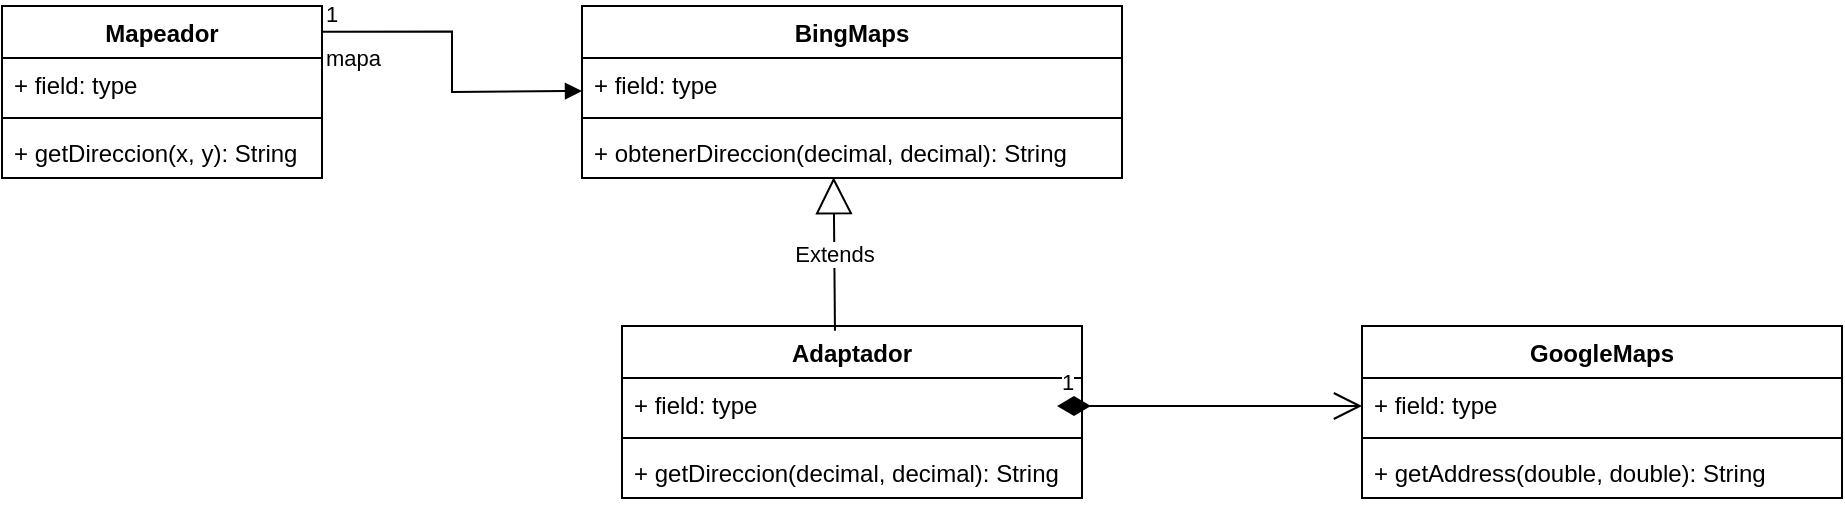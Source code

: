 <mxfile version="22.0.2" type="device">
  <diagram id="C5RBs43oDa-KdzZeNtuy" name="Page-1">
    <mxGraphModel dx="2103" dy="606" grid="1" gridSize="10" guides="1" tooltips="1" connect="1" arrows="1" fold="1" page="1" pageScale="1" pageWidth="827" pageHeight="1169" math="0" shadow="0">
      <root>
        <mxCell id="WIyWlLk6GJQsqaUBKTNV-0" />
        <mxCell id="WIyWlLk6GJQsqaUBKTNV-1" parent="WIyWlLk6GJQsqaUBKTNV-0" />
        <mxCell id="iLkkz8rjOWhzvLj6e_wv-0" value="BingMaps" style="swimlane;fontStyle=1;align=center;verticalAlign=top;childLayout=stackLayout;horizontal=1;startSize=26;horizontalStack=0;resizeParent=1;resizeParentMax=0;resizeLast=0;collapsible=1;marginBottom=0;whiteSpace=wrap;html=1;" parent="WIyWlLk6GJQsqaUBKTNV-1" vertex="1">
          <mxGeometry x="150" y="160" width="270" height="86" as="geometry" />
        </mxCell>
        <mxCell id="iLkkz8rjOWhzvLj6e_wv-1" value="+ field: type" style="text;strokeColor=none;fillColor=none;align=left;verticalAlign=top;spacingLeft=4;spacingRight=4;overflow=hidden;rotatable=0;points=[[0,0.5],[1,0.5]];portConstraint=eastwest;whiteSpace=wrap;html=1;" parent="iLkkz8rjOWhzvLj6e_wv-0" vertex="1">
          <mxGeometry y="26" width="270" height="26" as="geometry" />
        </mxCell>
        <mxCell id="iLkkz8rjOWhzvLj6e_wv-2" value="" style="line;strokeWidth=1;fillColor=none;align=left;verticalAlign=middle;spacingTop=-1;spacingLeft=3;spacingRight=3;rotatable=0;labelPosition=right;points=[];portConstraint=eastwest;strokeColor=inherit;" parent="iLkkz8rjOWhzvLj6e_wv-0" vertex="1">
          <mxGeometry y="52" width="270" height="8" as="geometry" />
        </mxCell>
        <mxCell id="iLkkz8rjOWhzvLj6e_wv-3" value="+ obtenerDireccion(decimal, decimal): String" style="text;strokeColor=none;fillColor=none;align=left;verticalAlign=top;spacingLeft=4;spacingRight=4;overflow=hidden;rotatable=0;points=[[0,0.5],[1,0.5]];portConstraint=eastwest;whiteSpace=wrap;html=1;" parent="iLkkz8rjOWhzvLj6e_wv-0" vertex="1">
          <mxGeometry y="60" width="270" height="26" as="geometry" />
        </mxCell>
        <mxCell id="iLkkz8rjOWhzvLj6e_wv-4" value="Mapeador" style="swimlane;fontStyle=1;align=center;verticalAlign=top;childLayout=stackLayout;horizontal=1;startSize=26;horizontalStack=0;resizeParent=1;resizeParentMax=0;resizeLast=0;collapsible=1;marginBottom=0;whiteSpace=wrap;html=1;" parent="WIyWlLk6GJQsqaUBKTNV-1" vertex="1">
          <mxGeometry x="-140" y="160" width="160" height="86" as="geometry" />
        </mxCell>
        <mxCell id="iLkkz8rjOWhzvLj6e_wv-5" value="+ field: type" style="text;strokeColor=none;fillColor=none;align=left;verticalAlign=top;spacingLeft=4;spacingRight=4;overflow=hidden;rotatable=0;points=[[0,0.5],[1,0.5]];portConstraint=eastwest;whiteSpace=wrap;html=1;" parent="iLkkz8rjOWhzvLj6e_wv-4" vertex="1">
          <mxGeometry y="26" width="160" height="26" as="geometry" />
        </mxCell>
        <mxCell id="iLkkz8rjOWhzvLj6e_wv-6" value="" style="line;strokeWidth=1;fillColor=none;align=left;verticalAlign=middle;spacingTop=-1;spacingLeft=3;spacingRight=3;rotatable=0;labelPosition=right;points=[];portConstraint=eastwest;strokeColor=inherit;" parent="iLkkz8rjOWhzvLj6e_wv-4" vertex="1">
          <mxGeometry y="52" width="160" height="8" as="geometry" />
        </mxCell>
        <mxCell id="iLkkz8rjOWhzvLj6e_wv-7" value="+ getDireccion(x, y): String" style="text;strokeColor=none;fillColor=none;align=left;verticalAlign=top;spacingLeft=4;spacingRight=4;overflow=hidden;rotatable=0;points=[[0,0.5],[1,0.5]];portConstraint=eastwest;whiteSpace=wrap;html=1;" parent="iLkkz8rjOWhzvLj6e_wv-4" vertex="1">
          <mxGeometry y="60" width="160" height="26" as="geometry" />
        </mxCell>
        <mxCell id="iLkkz8rjOWhzvLj6e_wv-8" value="GoogleMaps" style="swimlane;fontStyle=1;align=center;verticalAlign=top;childLayout=stackLayout;horizontal=1;startSize=26;horizontalStack=0;resizeParent=1;resizeParentMax=0;resizeLast=0;collapsible=1;marginBottom=0;whiteSpace=wrap;html=1;" parent="WIyWlLk6GJQsqaUBKTNV-1" vertex="1">
          <mxGeometry x="540" y="320" width="240" height="86" as="geometry" />
        </mxCell>
        <mxCell id="iLkkz8rjOWhzvLj6e_wv-9" value="+ field: type" style="text;strokeColor=none;fillColor=none;align=left;verticalAlign=top;spacingLeft=4;spacingRight=4;overflow=hidden;rotatable=0;points=[[0,0.5],[1,0.5]];portConstraint=eastwest;whiteSpace=wrap;html=1;" parent="iLkkz8rjOWhzvLj6e_wv-8" vertex="1">
          <mxGeometry y="26" width="240" height="26" as="geometry" />
        </mxCell>
        <mxCell id="iLkkz8rjOWhzvLj6e_wv-10" value="" style="line;strokeWidth=1;fillColor=none;align=left;verticalAlign=middle;spacingTop=-1;spacingLeft=3;spacingRight=3;rotatable=0;labelPosition=right;points=[];portConstraint=eastwest;strokeColor=inherit;" parent="iLkkz8rjOWhzvLj6e_wv-8" vertex="1">
          <mxGeometry y="52" width="240" height="8" as="geometry" />
        </mxCell>
        <mxCell id="iLkkz8rjOWhzvLj6e_wv-11" value="+ getAddress(double, double): String" style="text;strokeColor=none;fillColor=none;align=left;verticalAlign=top;spacingLeft=4;spacingRight=4;overflow=hidden;rotatable=0;points=[[0,0.5],[1,0.5]];portConstraint=eastwest;whiteSpace=wrap;html=1;" parent="iLkkz8rjOWhzvLj6e_wv-8" vertex="1">
          <mxGeometry y="60" width="240" height="26" as="geometry" />
        </mxCell>
        <mxCell id="iLkkz8rjOWhzvLj6e_wv-12" value="Adaptador" style="swimlane;fontStyle=1;align=center;verticalAlign=top;childLayout=stackLayout;horizontal=1;startSize=26;horizontalStack=0;resizeParent=1;resizeParentMax=0;resizeLast=0;collapsible=1;marginBottom=0;whiteSpace=wrap;html=1;" parent="WIyWlLk6GJQsqaUBKTNV-1" vertex="1">
          <mxGeometry x="170" y="320" width="230" height="86" as="geometry" />
        </mxCell>
        <mxCell id="iLkkz8rjOWhzvLj6e_wv-13" value="+ field: type" style="text;strokeColor=none;fillColor=none;align=left;verticalAlign=top;spacingLeft=4;spacingRight=4;overflow=hidden;rotatable=0;points=[[0,0.5],[1,0.5]];portConstraint=eastwest;whiteSpace=wrap;html=1;" parent="iLkkz8rjOWhzvLj6e_wv-12" vertex="1">
          <mxGeometry y="26" width="230" height="26" as="geometry" />
        </mxCell>
        <mxCell id="iLkkz8rjOWhzvLj6e_wv-14" value="" style="line;strokeWidth=1;fillColor=none;align=left;verticalAlign=middle;spacingTop=-1;spacingLeft=3;spacingRight=3;rotatable=0;labelPosition=right;points=[];portConstraint=eastwest;strokeColor=inherit;" parent="iLkkz8rjOWhzvLj6e_wv-12" vertex="1">
          <mxGeometry y="52" width="230" height="8" as="geometry" />
        </mxCell>
        <mxCell id="iLkkz8rjOWhzvLj6e_wv-15" value="+ getDireccion(decimal, decimal): String" style="text;strokeColor=none;fillColor=none;align=left;verticalAlign=top;spacingLeft=4;spacingRight=4;overflow=hidden;rotatable=0;points=[[0,0.5],[1,0.5]];portConstraint=eastwest;whiteSpace=wrap;html=1;" parent="iLkkz8rjOWhzvLj6e_wv-12" vertex="1">
          <mxGeometry y="60" width="230" height="26" as="geometry" />
        </mxCell>
        <mxCell id="iLkkz8rjOWhzvLj6e_wv-16" value="mapa" style="endArrow=block;endFill=1;html=1;edgeStyle=orthogonalEdgeStyle;align=left;verticalAlign=top;rounded=0;exitX=0.999;exitY=0.149;exitDx=0;exitDy=0;exitPerimeter=0;" parent="WIyWlLk6GJQsqaUBKTNV-1" source="iLkkz8rjOWhzvLj6e_wv-4" edge="1">
          <mxGeometry x="-1" relative="1" as="geometry">
            <mxPoint x="40" y="203" as="sourcePoint" />
            <mxPoint x="150" y="202.5" as="targetPoint" />
          </mxGeometry>
        </mxCell>
        <mxCell id="iLkkz8rjOWhzvLj6e_wv-17" value="1" style="edgeLabel;resizable=0;html=1;align=left;verticalAlign=bottom;" parent="iLkkz8rjOWhzvLj6e_wv-16" connectable="0" vertex="1">
          <mxGeometry x="-1" relative="1" as="geometry" />
        </mxCell>
        <mxCell id="iLkkz8rjOWhzvLj6e_wv-19" value="Extends" style="endArrow=block;endSize=16;endFill=0;html=1;rounded=0;entryX=0.466;entryY=0.985;entryDx=0;entryDy=0;entryPerimeter=0;exitX=0.463;exitY=0.028;exitDx=0;exitDy=0;exitPerimeter=0;" parent="WIyWlLk6GJQsqaUBKTNV-1" source="iLkkz8rjOWhzvLj6e_wv-12" target="iLkkz8rjOWhzvLj6e_wv-3" edge="1">
          <mxGeometry width="160" relative="1" as="geometry">
            <mxPoint x="380" y="320" as="sourcePoint" />
            <mxPoint x="540" y="320" as="targetPoint" />
          </mxGeometry>
        </mxCell>
        <mxCell id="iLkkz8rjOWhzvLj6e_wv-20" value="1" style="endArrow=open;html=1;endSize=12;startArrow=diamondThin;startSize=14;startFill=1;edgeStyle=orthogonalEdgeStyle;align=left;verticalAlign=bottom;rounded=0;" parent="WIyWlLk6GJQsqaUBKTNV-1" edge="1">
          <mxGeometry x="-1" y="3" relative="1" as="geometry">
            <mxPoint x="387.5" y="360" as="sourcePoint" />
            <mxPoint x="540" y="360" as="targetPoint" />
          </mxGeometry>
        </mxCell>
      </root>
    </mxGraphModel>
  </diagram>
</mxfile>
